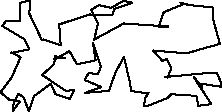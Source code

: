 unitsize(0.001cm);
// 25252.5
draw((2995,264)--(3062,329));
draw((3062,329)--(3503,301));
draw((3503,301)--(3538,125));
draw((3538,125)--(3766,154));
draw((3766,154)--(3452,637));
draw((3452,637)--(3600,459));
draw((3600,459)--(3599,514));
draw((3599,514)--(3946,459));
draw((3946,459)--(3935,540));
draw((3935,540)--(3868,697));
draw((3868,697)--(3642,699));
draw((3642,699)--(2944,632));
draw((2944,632)--(2993,624));
draw((2993,624)--(3060,781));
draw((3060,781)--(3023,871));
draw((3023,871)--(2982,949));
draw((2982,949)--(2901,920));
draw((2901,920)--(2740,1101));
draw((2740,1101)--(3332,1049));
draw((3332,1049)--(3535,1112));
draw((3535,1112)--(3918,1217));
draw((3918,1217)--(3805,1619));
draw((3805,1619)--(3786,1862));
draw((3786,1862)--(3373,1902));
draw((3373,1902)--(3220,1945));
draw((3220,1945)--(3248,1906));
draw((3248,1906)--(2927,1777));
draw((2927,1777)--(2834,1512));
draw((2834,1512)--(3007,1524));
draw((3007,1524)--(2356,1568));
draw((2356,1568)--(2221,1578));
draw((2221,1578)--(1699,1294));
draw((1699,1294)--(1768,1578));
draw((1768,1578)--(1646,1817));
draw((1646,1817)--(1787,1902));
draw((1787,1902)--(1994,1852));
draw((1994,1852)--(2214,1977));
draw((2214,1977)--(2374,1944));
draw((2374,1944)--(2050,1833));
draw((2050,1833)--(2028,1736));
draw((2028,1736)--(1623,1723));
draw((1623,1723)--(1632,1742));
draw((1632,1742)--(1082,1561));
draw((1082,1561)--(1109,1196));
draw((1109,1196)--(811,1295));
draw((811,1295)--(778,1282));
draw((778,1282)--(555,1753));
draw((555,1753)--(571,1982));
draw((571,1982)--(394,1944));
draw((394,1944)--(386,1616));
draw((386,1616)--(149,1629));
draw((149,1629)--(80,1533));
draw((80,1533)--(464,1302));
draw((464,1302)--(555,1121));
draw((555,1121)--(235,1059));
draw((235,1059)--(241,1069));
draw((241,1069)--(401,980));
draw((401,980)--(240,619));
draw((240,619)--(47,363));
draw((47,363)--(202,233));
draw((202,233)--(387,199));
draw((387,199)--(264,36));
draw((264,36)--(278,165));
draw((278,165)--(366,339));
draw((366,339)--(460,267));
draw((460,267)--(547,25));
draw((547,25)--(634,294));
draw((634,294)--(931,512));
draw((931,512)--(1017,333));
draw((1017,333)--(1272,246));
draw((1272,246)--(1346,408));
draw((1346,408)--(1203,385));
draw((1203,385)--(781,670));
draw((781,670)--(981,848));
draw((981,848)--(1021,962));
draw((1021,962)--(1179,969));
draw((1179,969)--(1009,1001));
draw((1009,1001)--(997,942));
draw((997,942)--(1264,1090));
draw((1264,1090)--(1393,859));
draw((1393,859)--(1725,927));
draw((1725,927)--(1677,1238));
draw((1677,1238)--(1819,814));
draw((1819,814)--(1766,692));
draw((1766,692)--(1766,678));
draw((1766,678)--(1604,706));
draw((1604,706)--(1529,581));
draw((1529,581)--(1828,456));
draw((1828,456)--(1541,354));
draw((1541,354)--(1962,389));
draw((1962,389)--(2067,694));
draw((2067,694)--(2223,990));
draw((2223,990)--(2334,523));
draw((2334,523)--(2347,388));
draw((2347,388)--(2597,349));
draw((2597,349)--(2658,360));
draw((2658,360)--(2592,248));
draw((2592,248)--(2581,121));
draw((2581,121)--(2656,128));
draw((2656,128)--(2995,264));
